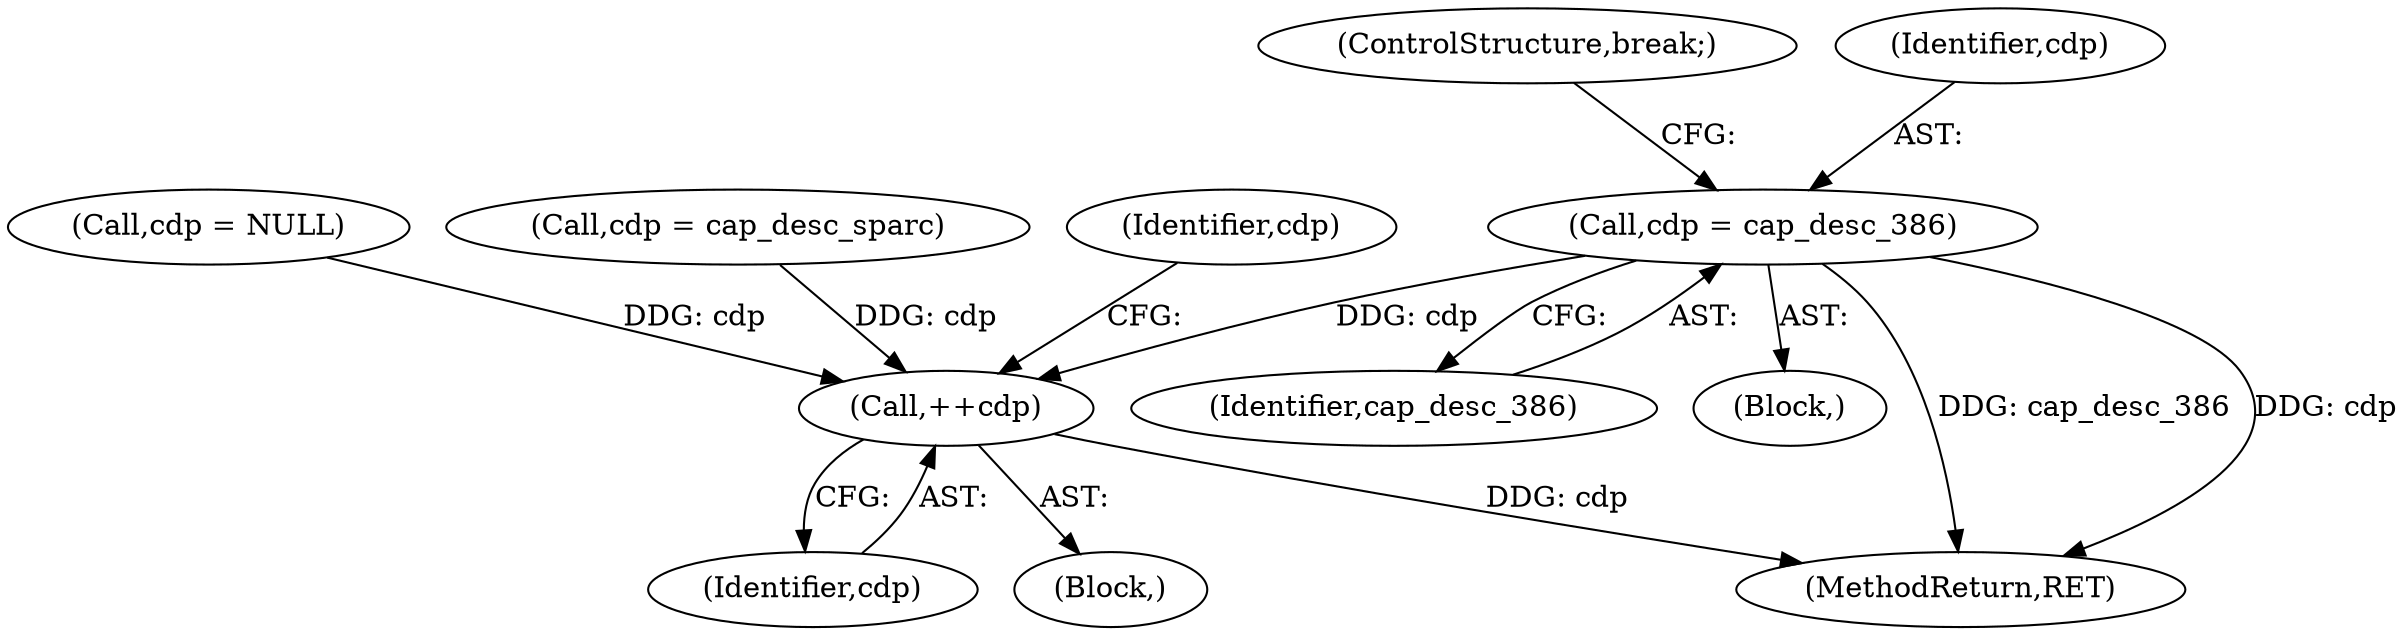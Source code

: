 digraph "0_file_445c8fb0ebff85195be94cd9f7e1df89cade5c7f_1@pointer" {
"1000572" [label="(Call,cdp = cap_desc_386)"];
"1000624" [label="(Call,++cdp)"];
"1000577" [label="(Call,cdp = NULL)"];
"1000572" [label="(Call,cdp = cap_desc_386)"];
"1000565" [label="(Call,cdp = cap_desc_sparc)"];
"1000625" [label="(Identifier,cdp)"];
"1000575" [label="(ControlStructure,break;)"];
"1000573" [label="(Identifier,cdp)"];
"1000574" [label="(Identifier,cap_desc_386)"];
"1000596" [label="(Identifier,cdp)"];
"1000561" [label="(Block,)"];
"1000699" [label="(MethodReturn,RET)"];
"1000598" [label="(Block,)"];
"1000624" [label="(Call,++cdp)"];
"1000572" -> "1000561"  [label="AST: "];
"1000572" -> "1000574"  [label="CFG: "];
"1000573" -> "1000572"  [label="AST: "];
"1000574" -> "1000572"  [label="AST: "];
"1000575" -> "1000572"  [label="CFG: "];
"1000572" -> "1000699"  [label="DDG: cap_desc_386"];
"1000572" -> "1000699"  [label="DDG: cdp"];
"1000572" -> "1000624"  [label="DDG: cdp"];
"1000624" -> "1000598"  [label="AST: "];
"1000624" -> "1000625"  [label="CFG: "];
"1000625" -> "1000624"  [label="AST: "];
"1000596" -> "1000624"  [label="CFG: "];
"1000624" -> "1000699"  [label="DDG: cdp"];
"1000565" -> "1000624"  [label="DDG: cdp"];
"1000577" -> "1000624"  [label="DDG: cdp"];
}
